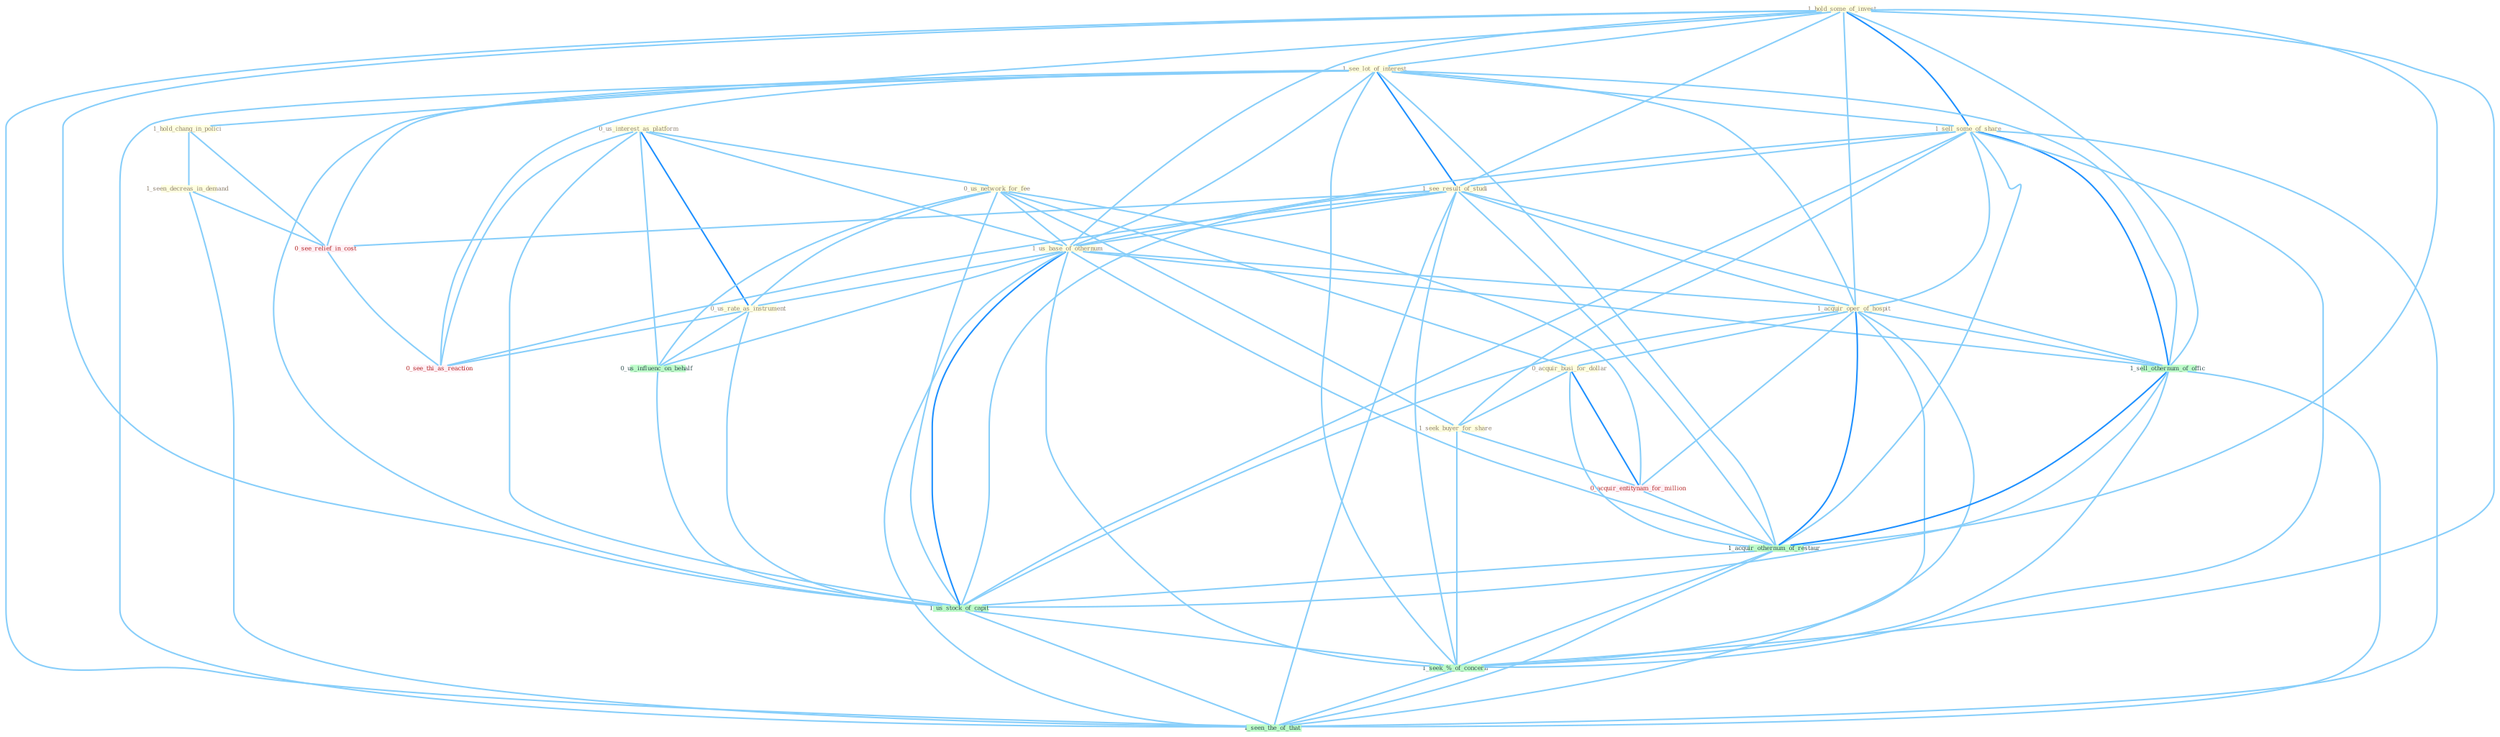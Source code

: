 Graph G{ 
    node
    [shape=polygon,style=filled,width=.5,height=.06,color="#BDFCC9",fixedsize=true,fontsize=4,
    fontcolor="#2f4f4f"];
    {node
    [color="#ffffe0", fontcolor="#8b7d6b"] "1_hold_some_of_invest " "0_us_interest_as_platform " "1_hold_chang_in_polici " "1_see_lot_of_interest " "0_us_network_for_fee " "1_sell_some_of_share " "1_see_result_of_studi " "1_us_base_of_othernum " "1_acquir_oper_of_hospit " "1_seen_decreas_in_demand " "0_acquir_busi_for_dollar " "0_us_rate_as_instrument " "1_seek_buyer_for_share "}
{node [color="#fff0f5", fontcolor="#b22222"] "0_acquir_entitynam_for_million " "0_see_relief_in_cost " "0_see_thi_as_reaction "}
edge [color="#B0E2FF"];

	"1_hold_some_of_invest " -- "1_hold_chang_in_polici " [w="1", color="#87cefa" ];
	"1_hold_some_of_invest " -- "1_see_lot_of_interest " [w="1", color="#87cefa" ];
	"1_hold_some_of_invest " -- "1_sell_some_of_share " [w="2", color="#1e90ff" , len=0.8];
	"1_hold_some_of_invest " -- "1_see_result_of_studi " [w="1", color="#87cefa" ];
	"1_hold_some_of_invest " -- "1_us_base_of_othernum " [w="1", color="#87cefa" ];
	"1_hold_some_of_invest " -- "1_acquir_oper_of_hospit " [w="1", color="#87cefa" ];
	"1_hold_some_of_invest " -- "1_sell_othernum_of_offic " [w="1", color="#87cefa" ];
	"1_hold_some_of_invest " -- "1_acquir_othernum_of_restaur " [w="1", color="#87cefa" ];
	"1_hold_some_of_invest " -- "1_us_stock_of_capit " [w="1", color="#87cefa" ];
	"1_hold_some_of_invest " -- "1_seek_%_of_concern " [w="1", color="#87cefa" ];
	"1_hold_some_of_invest " -- "1_seen_the_of_that " [w="1", color="#87cefa" ];
	"0_us_interest_as_platform " -- "0_us_network_for_fee " [w="1", color="#87cefa" ];
	"0_us_interest_as_platform " -- "1_us_base_of_othernum " [w="1", color="#87cefa" ];
	"0_us_interest_as_platform " -- "0_us_rate_as_instrument " [w="2", color="#1e90ff" , len=0.8];
	"0_us_interest_as_platform " -- "0_us_influenc_on_behalf " [w="1", color="#87cefa" ];
	"0_us_interest_as_platform " -- "0_see_thi_as_reaction " [w="1", color="#87cefa" ];
	"0_us_interest_as_platform " -- "1_us_stock_of_capit " [w="1", color="#87cefa" ];
	"1_hold_chang_in_polici " -- "1_seen_decreas_in_demand " [w="1", color="#87cefa" ];
	"1_hold_chang_in_polici " -- "0_see_relief_in_cost " [w="1", color="#87cefa" ];
	"1_see_lot_of_interest " -- "1_sell_some_of_share " [w="1", color="#87cefa" ];
	"1_see_lot_of_interest " -- "1_see_result_of_studi " [w="2", color="#1e90ff" , len=0.8];
	"1_see_lot_of_interest " -- "1_us_base_of_othernum " [w="1", color="#87cefa" ];
	"1_see_lot_of_interest " -- "1_acquir_oper_of_hospit " [w="1", color="#87cefa" ];
	"1_see_lot_of_interest " -- "1_sell_othernum_of_offic " [w="1", color="#87cefa" ];
	"1_see_lot_of_interest " -- "0_see_relief_in_cost " [w="1", color="#87cefa" ];
	"1_see_lot_of_interest " -- "0_see_thi_as_reaction " [w="1", color="#87cefa" ];
	"1_see_lot_of_interest " -- "1_acquir_othernum_of_restaur " [w="1", color="#87cefa" ];
	"1_see_lot_of_interest " -- "1_us_stock_of_capit " [w="1", color="#87cefa" ];
	"1_see_lot_of_interest " -- "1_seek_%_of_concern " [w="1", color="#87cefa" ];
	"1_see_lot_of_interest " -- "1_seen_the_of_that " [w="1", color="#87cefa" ];
	"0_us_network_for_fee " -- "1_us_base_of_othernum " [w="1", color="#87cefa" ];
	"0_us_network_for_fee " -- "0_acquir_busi_for_dollar " [w="1", color="#87cefa" ];
	"0_us_network_for_fee " -- "0_us_rate_as_instrument " [w="1", color="#87cefa" ];
	"0_us_network_for_fee " -- "1_seek_buyer_for_share " [w="1", color="#87cefa" ];
	"0_us_network_for_fee " -- "0_acquir_entitynam_for_million " [w="1", color="#87cefa" ];
	"0_us_network_for_fee " -- "0_us_influenc_on_behalf " [w="1", color="#87cefa" ];
	"0_us_network_for_fee " -- "1_us_stock_of_capit " [w="1", color="#87cefa" ];
	"1_sell_some_of_share " -- "1_see_result_of_studi " [w="1", color="#87cefa" ];
	"1_sell_some_of_share " -- "1_us_base_of_othernum " [w="1", color="#87cefa" ];
	"1_sell_some_of_share " -- "1_acquir_oper_of_hospit " [w="1", color="#87cefa" ];
	"1_sell_some_of_share " -- "1_seek_buyer_for_share " [w="1", color="#87cefa" ];
	"1_sell_some_of_share " -- "1_sell_othernum_of_offic " [w="2", color="#1e90ff" , len=0.8];
	"1_sell_some_of_share " -- "1_acquir_othernum_of_restaur " [w="1", color="#87cefa" ];
	"1_sell_some_of_share " -- "1_us_stock_of_capit " [w="1", color="#87cefa" ];
	"1_sell_some_of_share " -- "1_seek_%_of_concern " [w="1", color="#87cefa" ];
	"1_sell_some_of_share " -- "1_seen_the_of_that " [w="1", color="#87cefa" ];
	"1_see_result_of_studi " -- "1_us_base_of_othernum " [w="1", color="#87cefa" ];
	"1_see_result_of_studi " -- "1_acquir_oper_of_hospit " [w="1", color="#87cefa" ];
	"1_see_result_of_studi " -- "1_sell_othernum_of_offic " [w="1", color="#87cefa" ];
	"1_see_result_of_studi " -- "0_see_relief_in_cost " [w="1", color="#87cefa" ];
	"1_see_result_of_studi " -- "0_see_thi_as_reaction " [w="1", color="#87cefa" ];
	"1_see_result_of_studi " -- "1_acquir_othernum_of_restaur " [w="1", color="#87cefa" ];
	"1_see_result_of_studi " -- "1_us_stock_of_capit " [w="1", color="#87cefa" ];
	"1_see_result_of_studi " -- "1_seek_%_of_concern " [w="1", color="#87cefa" ];
	"1_see_result_of_studi " -- "1_seen_the_of_that " [w="1", color="#87cefa" ];
	"1_us_base_of_othernum " -- "1_acquir_oper_of_hospit " [w="1", color="#87cefa" ];
	"1_us_base_of_othernum " -- "0_us_rate_as_instrument " [w="1", color="#87cefa" ];
	"1_us_base_of_othernum " -- "1_sell_othernum_of_offic " [w="1", color="#87cefa" ];
	"1_us_base_of_othernum " -- "0_us_influenc_on_behalf " [w="1", color="#87cefa" ];
	"1_us_base_of_othernum " -- "1_acquir_othernum_of_restaur " [w="1", color="#87cefa" ];
	"1_us_base_of_othernum " -- "1_us_stock_of_capit " [w="2", color="#1e90ff" , len=0.8];
	"1_us_base_of_othernum " -- "1_seek_%_of_concern " [w="1", color="#87cefa" ];
	"1_us_base_of_othernum " -- "1_seen_the_of_that " [w="1", color="#87cefa" ];
	"1_acquir_oper_of_hospit " -- "0_acquir_busi_for_dollar " [w="1", color="#87cefa" ];
	"1_acquir_oper_of_hospit " -- "0_acquir_entitynam_for_million " [w="1", color="#87cefa" ];
	"1_acquir_oper_of_hospit " -- "1_sell_othernum_of_offic " [w="1", color="#87cefa" ];
	"1_acquir_oper_of_hospit " -- "1_acquir_othernum_of_restaur " [w="2", color="#1e90ff" , len=0.8];
	"1_acquir_oper_of_hospit " -- "1_us_stock_of_capit " [w="1", color="#87cefa" ];
	"1_acquir_oper_of_hospit " -- "1_seek_%_of_concern " [w="1", color="#87cefa" ];
	"1_acquir_oper_of_hospit " -- "1_seen_the_of_that " [w="1", color="#87cefa" ];
	"1_seen_decreas_in_demand " -- "0_see_relief_in_cost " [w="1", color="#87cefa" ];
	"1_seen_decreas_in_demand " -- "1_seen_the_of_that " [w="1", color="#87cefa" ];
	"0_acquir_busi_for_dollar " -- "1_seek_buyer_for_share " [w="1", color="#87cefa" ];
	"0_acquir_busi_for_dollar " -- "0_acquir_entitynam_for_million " [w="2", color="#1e90ff" , len=0.8];
	"0_acquir_busi_for_dollar " -- "1_acquir_othernum_of_restaur " [w="1", color="#87cefa" ];
	"0_us_rate_as_instrument " -- "0_us_influenc_on_behalf " [w="1", color="#87cefa" ];
	"0_us_rate_as_instrument " -- "0_see_thi_as_reaction " [w="1", color="#87cefa" ];
	"0_us_rate_as_instrument " -- "1_us_stock_of_capit " [w="1", color="#87cefa" ];
	"1_seek_buyer_for_share " -- "0_acquir_entitynam_for_million " [w="1", color="#87cefa" ];
	"1_seek_buyer_for_share " -- "1_seek_%_of_concern " [w="1", color="#87cefa" ];
	"0_acquir_entitynam_for_million " -- "1_acquir_othernum_of_restaur " [w="1", color="#87cefa" ];
	"1_sell_othernum_of_offic " -- "1_acquir_othernum_of_restaur " [w="2", color="#1e90ff" , len=0.8];
	"1_sell_othernum_of_offic " -- "1_us_stock_of_capit " [w="1", color="#87cefa" ];
	"1_sell_othernum_of_offic " -- "1_seek_%_of_concern " [w="1", color="#87cefa" ];
	"1_sell_othernum_of_offic " -- "1_seen_the_of_that " [w="1", color="#87cefa" ];
	"0_us_influenc_on_behalf " -- "1_us_stock_of_capit " [w="1", color="#87cefa" ];
	"0_see_relief_in_cost " -- "0_see_thi_as_reaction " [w="1", color="#87cefa" ];
	"1_acquir_othernum_of_restaur " -- "1_us_stock_of_capit " [w="1", color="#87cefa" ];
	"1_acquir_othernum_of_restaur " -- "1_seek_%_of_concern " [w="1", color="#87cefa" ];
	"1_acquir_othernum_of_restaur " -- "1_seen_the_of_that " [w="1", color="#87cefa" ];
	"1_us_stock_of_capit " -- "1_seek_%_of_concern " [w="1", color="#87cefa" ];
	"1_us_stock_of_capit " -- "1_seen_the_of_that " [w="1", color="#87cefa" ];
	"1_seek_%_of_concern " -- "1_seen_the_of_that " [w="1", color="#87cefa" ];
}